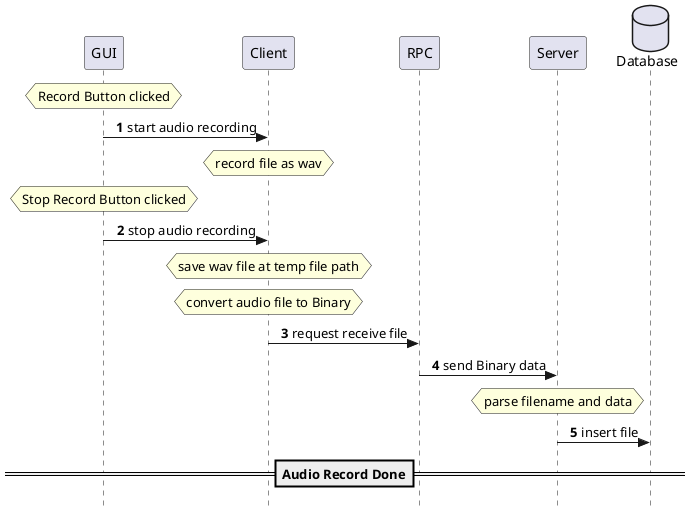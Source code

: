 @startuml
'https://plantuml.com/sequence-diagram
skinparam sequenceMessageAlign center
skinparam responseMessageBelowArrow false
skinparam style strictuml
hide unlinked
!pragma teoz true
autonumber

database "Database" as sql order 4
participant "Server" as server order 3
participant "RPC" as rpc order 2
participant "Client" as client order 1
participant "GUI" as gui order 0

hnote over gui: Record Button clicked
gui -> client: start audio recording
hnote over client: record file as wav
hnote over gui: Stop Record Button clicked
gui -> client: stop audio recording
hnote over client: save wav file at temp file path
hnote over client: convert audio file to Binary
client -> rpc: request receive file
rpc -> server: send Binary data
hnote over server: parse filename and data
server -> sql: insert file
==Audio Record Done==

@enduml
